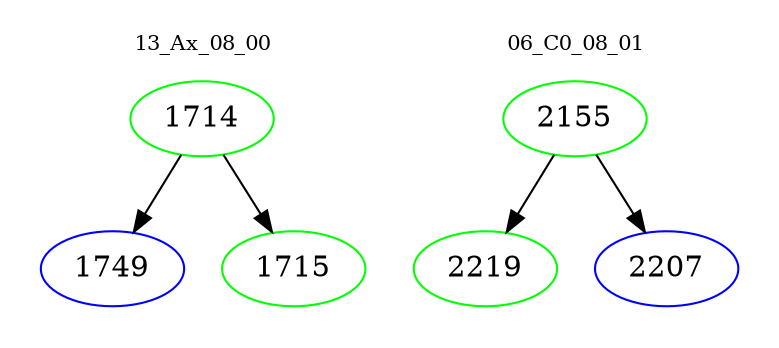 digraph{
subgraph cluster_0 {
color = white
label = "13_Ax_08_00";
fontsize=10;
T0_1714 [label="1714", color="green"]
T0_1714 -> T0_1749 [color="black"]
T0_1749 [label="1749", color="blue"]
T0_1714 -> T0_1715 [color="black"]
T0_1715 [label="1715", color="green"]
}
subgraph cluster_1 {
color = white
label = "06_C0_08_01";
fontsize=10;
T1_2155 [label="2155", color="green"]
T1_2155 -> T1_2219 [color="black"]
T1_2219 [label="2219", color="green"]
T1_2155 -> T1_2207 [color="black"]
T1_2207 [label="2207", color="blue"]
}
}
